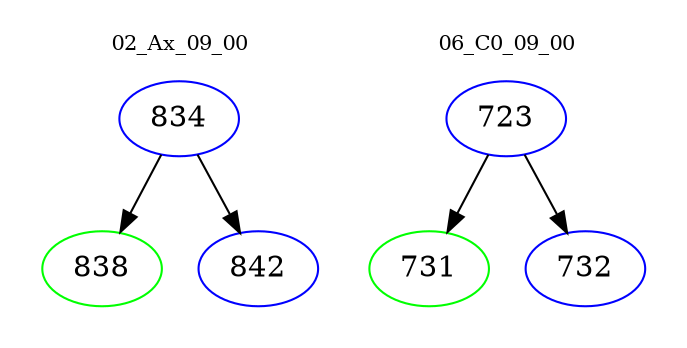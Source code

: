 digraph{
subgraph cluster_0 {
color = white
label = "02_Ax_09_00";
fontsize=10;
T0_834 [label="834", color="blue"]
T0_834 -> T0_838 [color="black"]
T0_838 [label="838", color="green"]
T0_834 -> T0_842 [color="black"]
T0_842 [label="842", color="blue"]
}
subgraph cluster_1 {
color = white
label = "06_C0_09_00";
fontsize=10;
T1_723 [label="723", color="blue"]
T1_723 -> T1_731 [color="black"]
T1_731 [label="731", color="green"]
T1_723 -> T1_732 [color="black"]
T1_732 [label="732", color="blue"]
}
}
